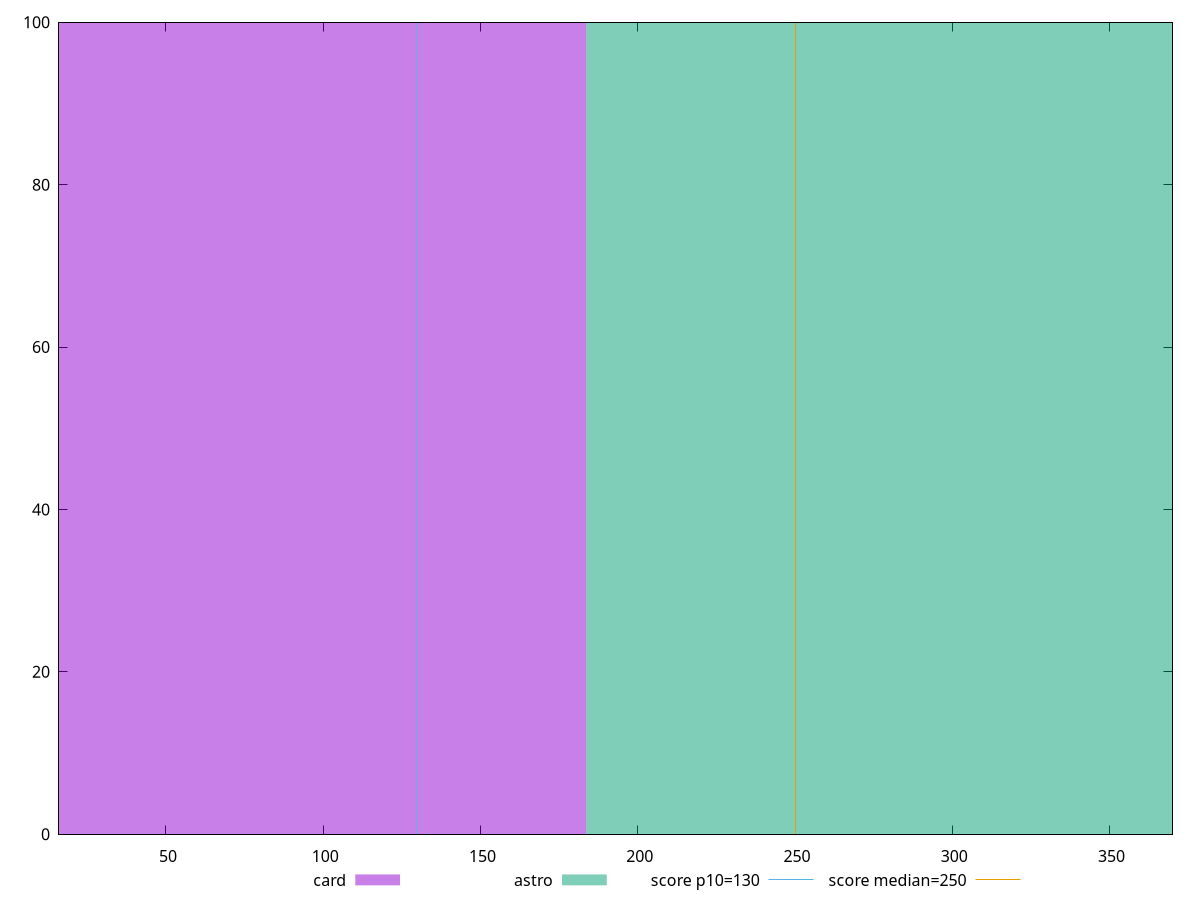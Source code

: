 reset

$card <<EOF
0 100
EOF

$astro <<EOF
367.31910857436327 100
EOF

set key outside below
set boxwidth 367.31910857436327
set xrange [16:370]
set yrange [0:100]
set trange [0:100]
set style fill transparent solid 0.5 noborder

set parametric
set terminal svg size 640, 500 enhanced background rgb 'white'
set output "reports/report_00032_2021-02-25T10-28-15.087Z/max-potential-fid/comparison/histogram/2_vs_3.svg"

plot $card title "card" with boxes, \
     $astro title "astro" with boxes, \
     130,t title "score p10=130", \
     250,t title "score median=250"

reset
